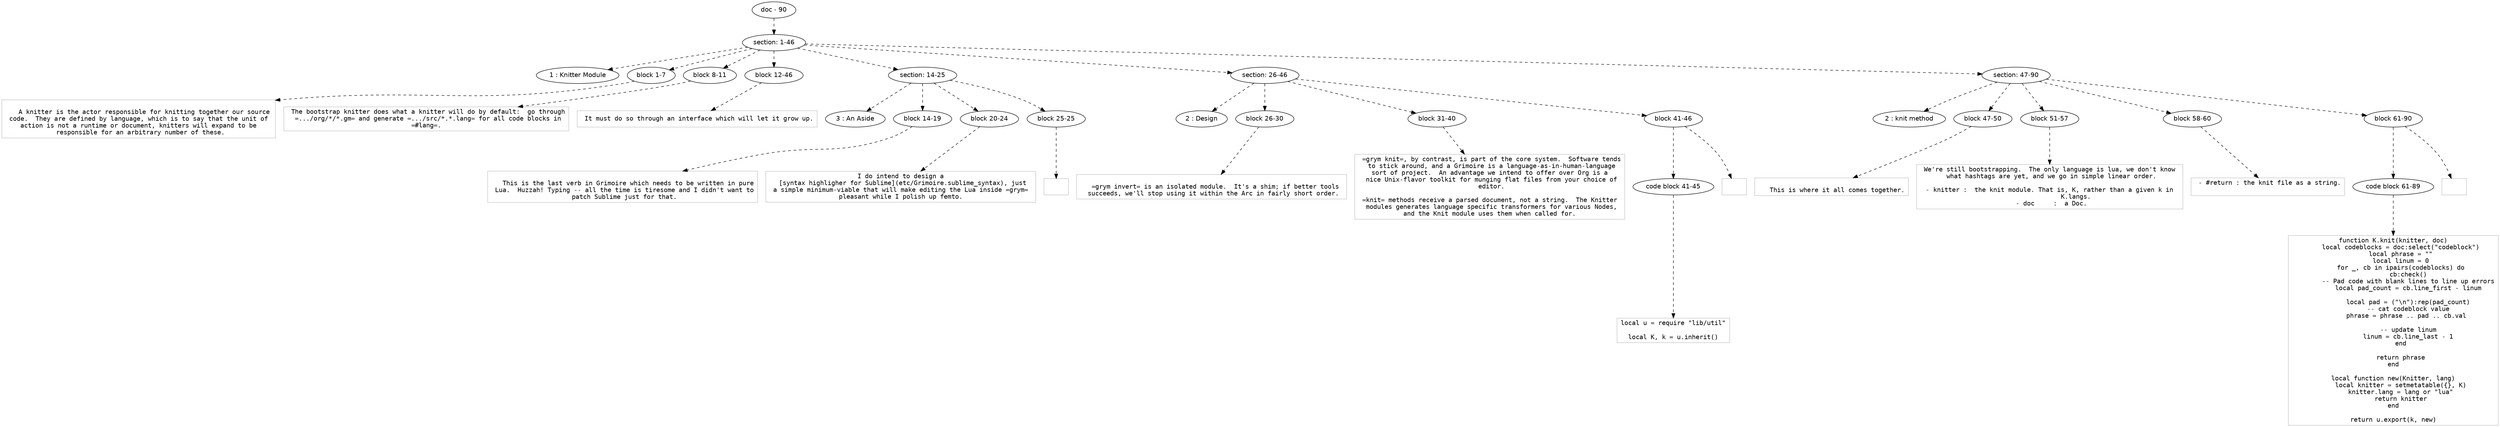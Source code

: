 digraph hierarchy {

node [fontname=Helvetica]
edge [style=dashed]

doc_0 [label="doc - 90"]


doc_0 -> { section_1}
{rank=same; section_1}

section_1 [label="section: 1-46"]


section_1 -> { header_2 block_3 block_4 block_5 section_6 section_7 section_8}
{rank=same; header_2 block_3 block_4 block_5 section_6 section_7 section_8}

header_2 [label="1 : Knitter Module"]

block_3 [label="block 1-7"]

block_4 [label="block 8-11"]

block_5 [label="block 12-46"]

section_6 [label="section: 14-25"]

section_7 [label="section: 26-46"]

section_8 [label="section: 47-90"]



block_3 -> leaf_9
leaf_9  [color=Gray,shape=rectangle,fontname=Inconsolata,label="
   A knitter is the actor responsible for knitting together our source
 code.  They are defined by language, which is to say that the unit of 
 action is not a runtime or document, knitters will expand to be 
 responsible for an arbitrary number of these.
"]

block_4 -> leaf_10
leaf_10  [color=Gray,shape=rectangle,fontname=Inconsolata,label=" The bootstrap knitter does what a knitter will do by default:  go through
 =.../org/*/*.gm= and generate =.../src/*.*.lang= for all code blocks in
 =#lang=. 
"]

block_5 -> leaf_11
leaf_11  [color=Gray,shape=rectangle,fontname=Inconsolata,label=" It must do so through an interface which will let it grow up.
"]
section_6 -> { header_12 block_13 block_14 block_15}
{rank=same; header_12 block_13 block_14 block_15}

header_12 [label="3 : An Aside"]

block_13 [label="block 14-19"]

block_14 [label="block 20-24"]

block_15 [label="block 25-25"]



block_13 -> leaf_16
leaf_16  [color=Gray,shape=rectangle,fontname=Inconsolata,label="
   This is the last verb in Grimoire which needs to be written in pure
 Lua.  Huzzah! Typing -- all the time is tiresome and I didn't want to
 patch Sublime just for that.
"]

block_14 -> leaf_17
leaf_17  [color=Gray,shape=rectangle,fontname=Inconsolata,label=" I do intend to design a 
 [syntax highligher for Sublime](etc/Grimoire.sublime_syntax), just
 a simple minimum-viable that will make editing the Lua inside =grym= 
 pleasant while I polish up femto. 
"]

block_15 -> leaf_18
leaf_18  [color=Gray,shape=rectangle,fontname=Inconsolata,label=" "]
section_7 -> { header_19 block_20 block_21 block_22}
{rank=same; header_19 block_20 block_21 block_22}

header_19 [label="2 : Design"]

block_20 [label="block 26-30"]

block_21 [label="block 31-40"]

block_22 [label="block 41-46"]



block_20 -> leaf_23
leaf_23  [color=Gray,shape=rectangle,fontname=Inconsolata,label="
   =grym invert= is an isolated module.  It's a shim; if better tools 
 succeeds, we'll stop using it within the Arc in fairly short order.
"]

block_21 -> leaf_24
leaf_24  [color=Gray,shape=rectangle,fontname=Inconsolata,label=" =grym knit=, by contrast, is part of the core system.  Software tends
 to stick around, and a Grimoire is a language-as-in-human-language
 sort of project.  An advantage we intend to offer over Org is a 
 nice Unix-flavor toolkit for munging flat files from your choice of
 editor.
 
 =knit= methods receive a parsed document, not a string.  The Knitter 
 modules generates language specific transformers for various Nodes,
 and the Knit module uses them when called for. 
"]
block_22 -> { codeblock_25}
{rank=same; codeblock_25}

codeblock_25 [label="code block 41-45"]



codeblock_25 -> leaf_26
leaf_26  [color=Gray,shape=rectangle,fontname=Inconsolata,label="local u = require \"lib/util\"

local K, k = u.inherit()"]

block_22 -> leaf_27
leaf_27  [color=Gray,shape=rectangle,fontname=Inconsolata,label=""]
section_8 -> { header_28 block_29 block_30 block_31 block_32}
{rank=same; header_28 block_29 block_30 block_31 block_32}

header_28 [label="2 : knit method"]

block_29 [label="block 47-50"]

block_30 [label="block 51-57"]

block_31 [label="block 58-60"]

block_32 [label="block 61-90"]



block_29 -> leaf_33
leaf_33  [color=Gray,shape=rectangle,fontname=Inconsolata,label="
   This is where it all comes together.
"]

block_30 -> leaf_34
leaf_34  [color=Gray,shape=rectangle,fontname=Inconsolata,label=" We're still bootstrapping.  The only language is lua, we don't know 
 what hashtags are yet, and we go in simple linear order.
 
 - knitter :  the knit module. That is, K, rather than a given k in 
              K.langs.
 - doc     :  a Doc.
"]

block_31 -> leaf_35
leaf_35  [color=Gray,shape=rectangle,fontname=Inconsolata,label=" - #return : the knit file as a string.

"]
block_32 -> { codeblock_36}
{rank=same; codeblock_36}

codeblock_36 [label="code block 61-89"]



codeblock_36 -> leaf_37
leaf_37  [color=Gray,shape=rectangle,fontname=Inconsolata,label="function K.knit(knitter, doc)
    local codeblocks = doc:select(\"codeblock\")
    local phrase = \"\"
    local linum = 0
    for _, cb in ipairs(codeblocks) do
        cb:check()
        -- Pad code with blank lines to line up errors
        local pad_count = cb.line_first - linum

        local pad = (\"\\n\"):rep(pad_count)
        -- cat codeblock value
        phrase = phrase .. pad .. cb.val 

        -- update linum
        linum = cb.line_last - 1
    end

    return phrase
end

local function new(Knitter, lang)
    local knitter = setmetatable({}, K)
    knitter.lang = lang or \"lua\"
    return knitter
end

return u.export(k, new)"]

block_32 -> leaf_38
leaf_38  [color=Gray,shape=rectangle,fontname=Inconsolata,label=""]

}
